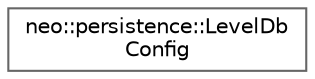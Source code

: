 digraph "Graphical Class Hierarchy"
{
 // LATEX_PDF_SIZE
  bgcolor="transparent";
  edge [fontname=Helvetica,fontsize=10,labelfontname=Helvetica,labelfontsize=10];
  node [fontname=Helvetica,fontsize=10,shape=box,height=0.2,width=0.4];
  rankdir="LR";
  Node0 [id="Node000000",label="neo::persistence::LevelDb\lConfig",height=0.2,width=0.4,color="grey40", fillcolor="white", style="filled",URL="$structneo_1_1persistence_1_1_level_db_config.html",tooltip="LevelDB configuration options."];
}
